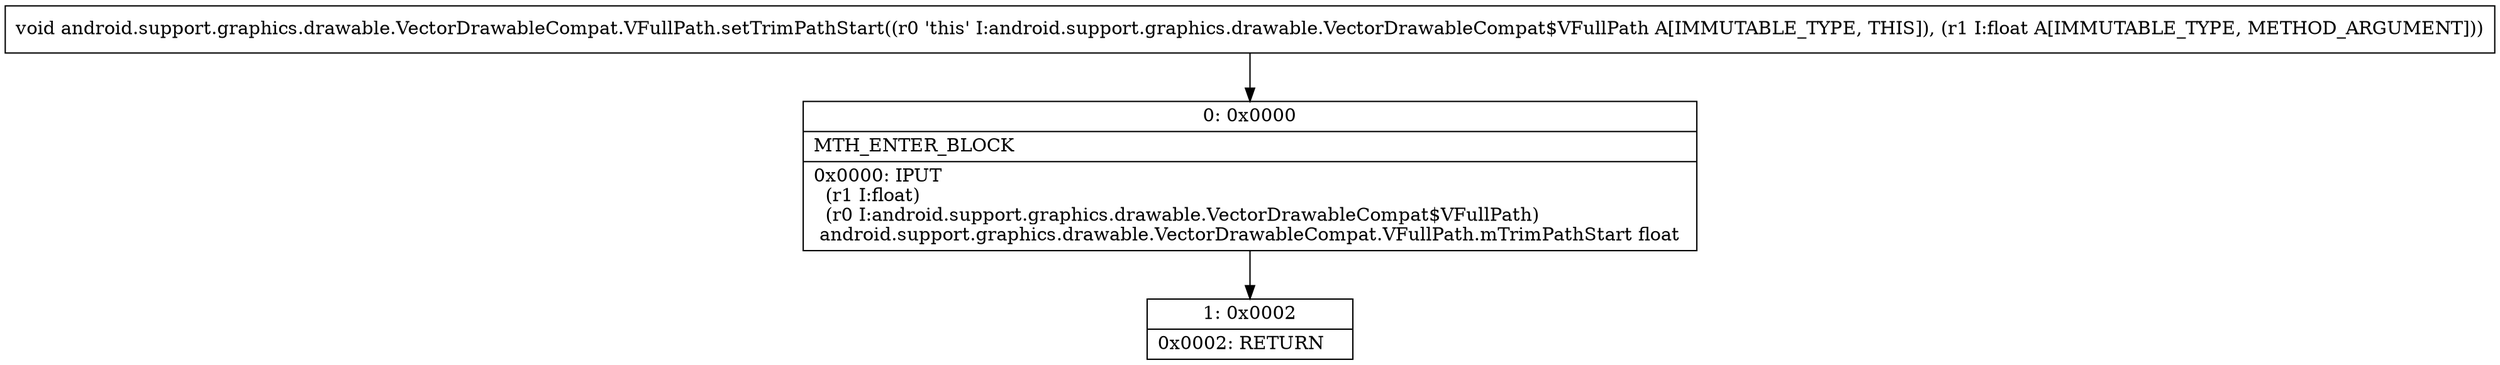 digraph "CFG forandroid.support.graphics.drawable.VectorDrawableCompat.VFullPath.setTrimPathStart(F)V" {
Node_0 [shape=record,label="{0\:\ 0x0000|MTH_ENTER_BLOCK\l|0x0000: IPUT  \l  (r1 I:float)\l  (r0 I:android.support.graphics.drawable.VectorDrawableCompat$VFullPath)\l android.support.graphics.drawable.VectorDrawableCompat.VFullPath.mTrimPathStart float \l}"];
Node_1 [shape=record,label="{1\:\ 0x0002|0x0002: RETURN   \l}"];
MethodNode[shape=record,label="{void android.support.graphics.drawable.VectorDrawableCompat.VFullPath.setTrimPathStart((r0 'this' I:android.support.graphics.drawable.VectorDrawableCompat$VFullPath A[IMMUTABLE_TYPE, THIS]), (r1 I:float A[IMMUTABLE_TYPE, METHOD_ARGUMENT])) }"];
MethodNode -> Node_0;
Node_0 -> Node_1;
}

